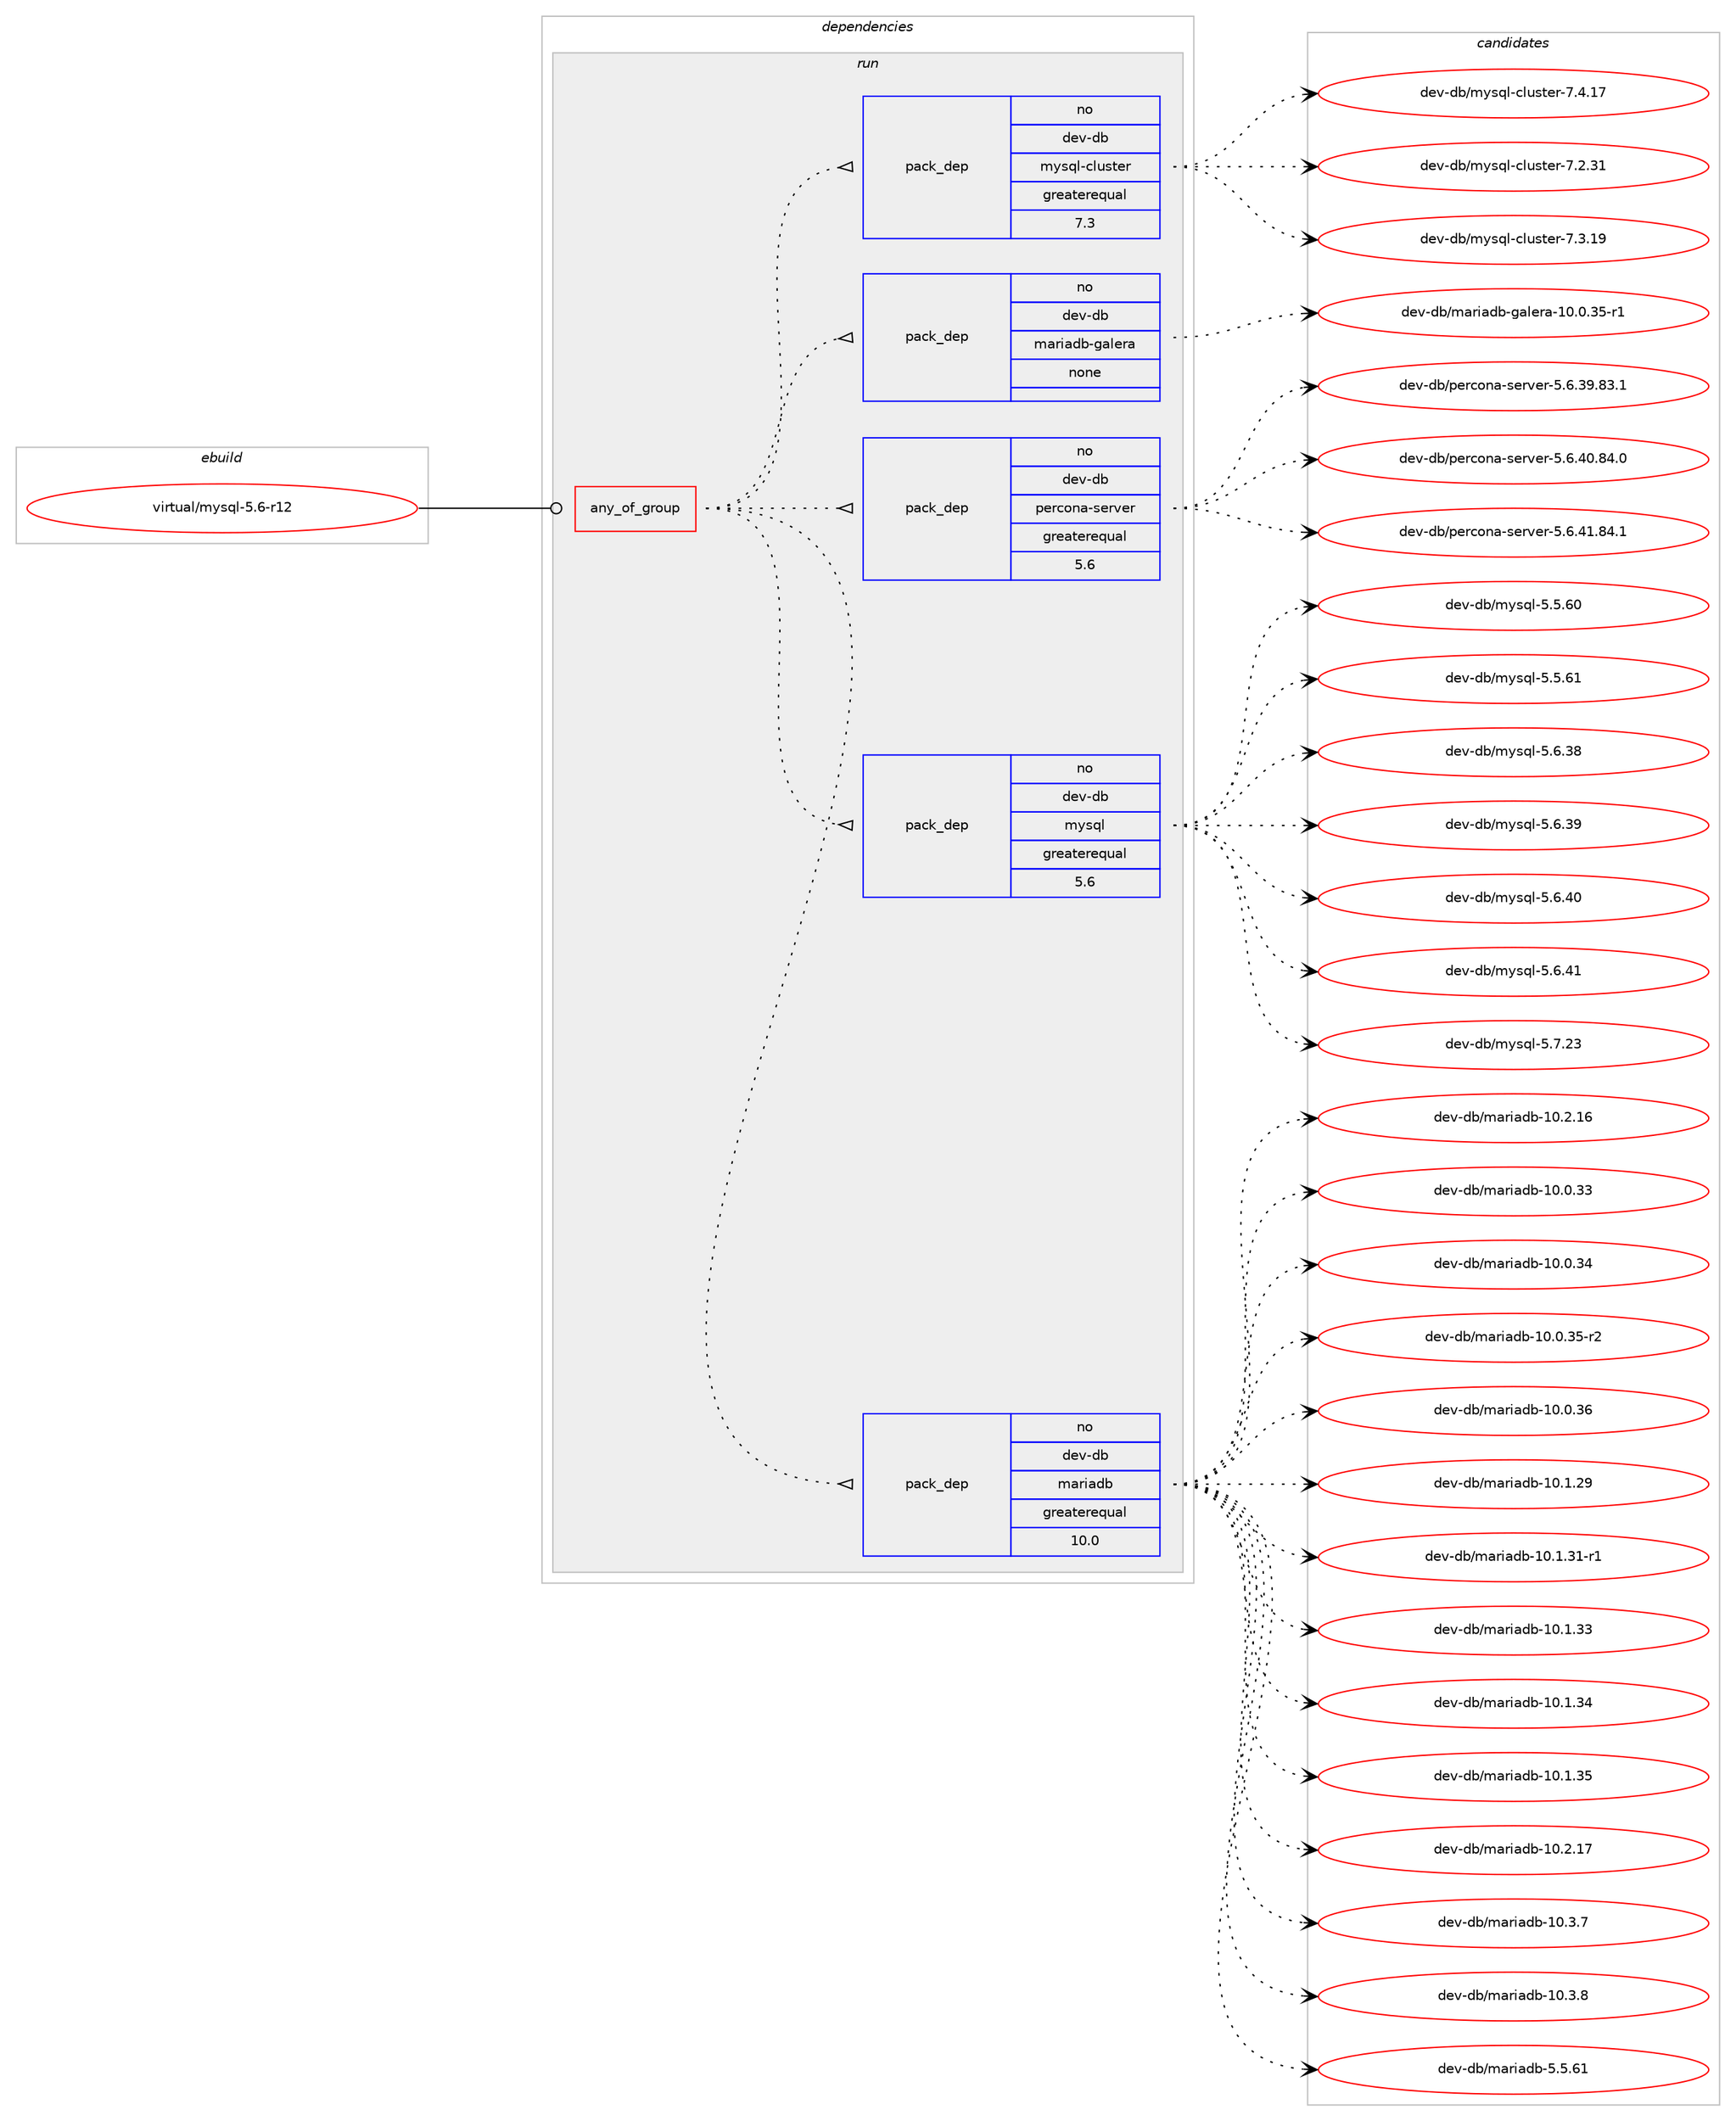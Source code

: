 digraph prolog {

# *************
# Graph options
# *************

newrank=true;
concentrate=true;
compound=true;
graph [rankdir=LR,fontname=Helvetica,fontsize=10,ranksep=1.5];#, ranksep=2.5, nodesep=0.2];
edge  [arrowhead=vee];
node  [fontname=Helvetica,fontsize=10];

# **********
# The ebuild
# **********

subgraph cluster_leftcol {
color=gray;
rank=same;
label=<<i>ebuild</i>>;
id [label="virtual/mysql-5.6-r12", color=red, width=4, href="../virtual/mysql-5.6-r12.svg"];
}

# ****************
# The dependencies
# ****************

subgraph cluster_midcol {
color=gray;
label=<<i>dependencies</i>>;
subgraph cluster_compile {
fillcolor="#eeeeee";
style=filled;
label=<<i>compile</i>>;
}
subgraph cluster_compileandrun {
fillcolor="#eeeeee";
style=filled;
label=<<i>compile and run</i>>;
}
subgraph cluster_run {
fillcolor="#eeeeee";
style=filled;
label=<<i>run</i>>;
subgraph any24 {
dependency1699 [label=<<TABLE BORDER="0" CELLBORDER="1" CELLSPACING="0" CELLPADDING="4"><TR><TD CELLPADDING="10">any_of_group</TD></TR></TABLE>>, shape=none, color=red];subgraph pack1272 {
dependency1700 [label=<<TABLE BORDER="0" CELLBORDER="1" CELLSPACING="0" CELLPADDING="4" WIDTH="220"><TR><TD ROWSPAN="6" CELLPADDING="30">pack_dep</TD></TR><TR><TD WIDTH="110">no</TD></TR><TR><TD>dev-db</TD></TR><TR><TD>mariadb</TD></TR><TR><TD>greaterequal</TD></TR><TR><TD>10.0</TD></TR></TABLE>>, shape=none, color=blue];
}
dependency1699:e -> dependency1700:w [weight=20,style="dotted",arrowhead="oinv"];
subgraph pack1273 {
dependency1701 [label=<<TABLE BORDER="0" CELLBORDER="1" CELLSPACING="0" CELLPADDING="4" WIDTH="220"><TR><TD ROWSPAN="6" CELLPADDING="30">pack_dep</TD></TR><TR><TD WIDTH="110">no</TD></TR><TR><TD>dev-db</TD></TR><TR><TD>mysql</TD></TR><TR><TD>greaterequal</TD></TR><TR><TD>5.6</TD></TR></TABLE>>, shape=none, color=blue];
}
dependency1699:e -> dependency1701:w [weight=20,style="dotted",arrowhead="oinv"];
subgraph pack1274 {
dependency1702 [label=<<TABLE BORDER="0" CELLBORDER="1" CELLSPACING="0" CELLPADDING="4" WIDTH="220"><TR><TD ROWSPAN="6" CELLPADDING="30">pack_dep</TD></TR><TR><TD WIDTH="110">no</TD></TR><TR><TD>dev-db</TD></TR><TR><TD>percona-server</TD></TR><TR><TD>greaterequal</TD></TR><TR><TD>5.6</TD></TR></TABLE>>, shape=none, color=blue];
}
dependency1699:e -> dependency1702:w [weight=20,style="dotted",arrowhead="oinv"];
subgraph pack1275 {
dependency1703 [label=<<TABLE BORDER="0" CELLBORDER="1" CELLSPACING="0" CELLPADDING="4" WIDTH="220"><TR><TD ROWSPAN="6" CELLPADDING="30">pack_dep</TD></TR><TR><TD WIDTH="110">no</TD></TR><TR><TD>dev-db</TD></TR><TR><TD>mariadb-galera</TD></TR><TR><TD>none</TD></TR><TR><TD></TD></TR></TABLE>>, shape=none, color=blue];
}
dependency1699:e -> dependency1703:w [weight=20,style="dotted",arrowhead="oinv"];
subgraph pack1276 {
dependency1704 [label=<<TABLE BORDER="0" CELLBORDER="1" CELLSPACING="0" CELLPADDING="4" WIDTH="220"><TR><TD ROWSPAN="6" CELLPADDING="30">pack_dep</TD></TR><TR><TD WIDTH="110">no</TD></TR><TR><TD>dev-db</TD></TR><TR><TD>mysql-cluster</TD></TR><TR><TD>greaterequal</TD></TR><TR><TD>7.3</TD></TR></TABLE>>, shape=none, color=blue];
}
dependency1699:e -> dependency1704:w [weight=20,style="dotted",arrowhead="oinv"];
}
id:e -> dependency1699:w [weight=20,style="solid",arrowhead="odot"];
}
}

# **************
# The candidates
# **************

subgraph cluster_choices {
rank=same;
color=gray;
label=<<i>candidates</i>>;

subgraph choice1272 {
color=black;
nodesep=1;
choice1001011184510098471099711410597100984549484650464954 [label="dev-db/mariadb-10.2.16", color=red, width=4,href="../dev-db/mariadb-10.2.16.svg"];
choice1001011184510098471099711410597100984549484648465151 [label="dev-db/mariadb-10.0.33", color=red, width=4,href="../dev-db/mariadb-10.0.33.svg"];
choice1001011184510098471099711410597100984549484648465152 [label="dev-db/mariadb-10.0.34", color=red, width=4,href="../dev-db/mariadb-10.0.34.svg"];
choice10010111845100984710997114105971009845494846484651534511450 [label="dev-db/mariadb-10.0.35-r2", color=red, width=4,href="../dev-db/mariadb-10.0.35-r2.svg"];
choice1001011184510098471099711410597100984549484648465154 [label="dev-db/mariadb-10.0.36", color=red, width=4,href="../dev-db/mariadb-10.0.36.svg"];
choice1001011184510098471099711410597100984549484649465057 [label="dev-db/mariadb-10.1.29", color=red, width=4,href="../dev-db/mariadb-10.1.29.svg"];
choice10010111845100984710997114105971009845494846494651494511449 [label="dev-db/mariadb-10.1.31-r1", color=red, width=4,href="../dev-db/mariadb-10.1.31-r1.svg"];
choice1001011184510098471099711410597100984549484649465151 [label="dev-db/mariadb-10.1.33", color=red, width=4,href="../dev-db/mariadb-10.1.33.svg"];
choice1001011184510098471099711410597100984549484649465152 [label="dev-db/mariadb-10.1.34", color=red, width=4,href="../dev-db/mariadb-10.1.34.svg"];
choice1001011184510098471099711410597100984549484649465153 [label="dev-db/mariadb-10.1.35", color=red, width=4,href="../dev-db/mariadb-10.1.35.svg"];
choice1001011184510098471099711410597100984549484650464955 [label="dev-db/mariadb-10.2.17", color=red, width=4,href="../dev-db/mariadb-10.2.17.svg"];
choice10010111845100984710997114105971009845494846514655 [label="dev-db/mariadb-10.3.7", color=red, width=4,href="../dev-db/mariadb-10.3.7.svg"];
choice10010111845100984710997114105971009845494846514656 [label="dev-db/mariadb-10.3.8", color=red, width=4,href="../dev-db/mariadb-10.3.8.svg"];
choice10010111845100984710997114105971009845534653465449 [label="dev-db/mariadb-5.5.61", color=red, width=4,href="../dev-db/mariadb-5.5.61.svg"];
dependency1700:e -> choice1001011184510098471099711410597100984549484650464954:w [style=dotted,weight="100"];
dependency1700:e -> choice1001011184510098471099711410597100984549484648465151:w [style=dotted,weight="100"];
dependency1700:e -> choice1001011184510098471099711410597100984549484648465152:w [style=dotted,weight="100"];
dependency1700:e -> choice10010111845100984710997114105971009845494846484651534511450:w [style=dotted,weight="100"];
dependency1700:e -> choice1001011184510098471099711410597100984549484648465154:w [style=dotted,weight="100"];
dependency1700:e -> choice1001011184510098471099711410597100984549484649465057:w [style=dotted,weight="100"];
dependency1700:e -> choice10010111845100984710997114105971009845494846494651494511449:w [style=dotted,weight="100"];
dependency1700:e -> choice1001011184510098471099711410597100984549484649465151:w [style=dotted,weight="100"];
dependency1700:e -> choice1001011184510098471099711410597100984549484649465152:w [style=dotted,weight="100"];
dependency1700:e -> choice1001011184510098471099711410597100984549484649465153:w [style=dotted,weight="100"];
dependency1700:e -> choice1001011184510098471099711410597100984549484650464955:w [style=dotted,weight="100"];
dependency1700:e -> choice10010111845100984710997114105971009845494846514655:w [style=dotted,weight="100"];
dependency1700:e -> choice10010111845100984710997114105971009845494846514656:w [style=dotted,weight="100"];
dependency1700:e -> choice10010111845100984710997114105971009845534653465449:w [style=dotted,weight="100"];
}
subgraph choice1273 {
color=black;
nodesep=1;
choice10010111845100984710912111511310845534653465448 [label="dev-db/mysql-5.5.60", color=red, width=4,href="../dev-db/mysql-5.5.60.svg"];
choice10010111845100984710912111511310845534653465449 [label="dev-db/mysql-5.5.61", color=red, width=4,href="../dev-db/mysql-5.5.61.svg"];
choice10010111845100984710912111511310845534654465156 [label="dev-db/mysql-5.6.38", color=red, width=4,href="../dev-db/mysql-5.6.38.svg"];
choice10010111845100984710912111511310845534654465157 [label="dev-db/mysql-5.6.39", color=red, width=4,href="../dev-db/mysql-5.6.39.svg"];
choice10010111845100984710912111511310845534654465248 [label="dev-db/mysql-5.6.40", color=red, width=4,href="../dev-db/mysql-5.6.40.svg"];
choice10010111845100984710912111511310845534654465249 [label="dev-db/mysql-5.6.41", color=red, width=4,href="../dev-db/mysql-5.6.41.svg"];
choice10010111845100984710912111511310845534655465051 [label="dev-db/mysql-5.7.23", color=red, width=4,href="../dev-db/mysql-5.7.23.svg"];
dependency1701:e -> choice10010111845100984710912111511310845534653465448:w [style=dotted,weight="100"];
dependency1701:e -> choice10010111845100984710912111511310845534653465449:w [style=dotted,weight="100"];
dependency1701:e -> choice10010111845100984710912111511310845534654465156:w [style=dotted,weight="100"];
dependency1701:e -> choice10010111845100984710912111511310845534654465157:w [style=dotted,weight="100"];
dependency1701:e -> choice10010111845100984710912111511310845534654465248:w [style=dotted,weight="100"];
dependency1701:e -> choice10010111845100984710912111511310845534654465249:w [style=dotted,weight="100"];
dependency1701:e -> choice10010111845100984710912111511310845534655465051:w [style=dotted,weight="100"];
}
subgraph choice1274 {
color=black;
nodesep=1;
choice100101118451009847112101114991111109745115101114118101114455346544651574656514649 [label="dev-db/percona-server-5.6.39.83.1", color=red, width=4,href="../dev-db/percona-server-5.6.39.83.1.svg"];
choice100101118451009847112101114991111109745115101114118101114455346544652484656524648 [label="dev-db/percona-server-5.6.40.84.0", color=red, width=4,href="../dev-db/percona-server-5.6.40.84.0.svg"];
choice100101118451009847112101114991111109745115101114118101114455346544652494656524649 [label="dev-db/percona-server-5.6.41.84.1", color=red, width=4,href="../dev-db/percona-server-5.6.41.84.1.svg"];
dependency1702:e -> choice100101118451009847112101114991111109745115101114118101114455346544651574656514649:w [style=dotted,weight="100"];
dependency1702:e -> choice100101118451009847112101114991111109745115101114118101114455346544652484656524648:w [style=dotted,weight="100"];
dependency1702:e -> choice100101118451009847112101114991111109745115101114118101114455346544652494656524649:w [style=dotted,weight="100"];
}
subgraph choice1275 {
color=black;
nodesep=1;
choice10010111845100984710997114105971009845103971081011149745494846484651534511449 [label="dev-db/mariadb-galera-10.0.35-r1", color=red, width=4,href="../dev-db/mariadb-galera-10.0.35-r1.svg"];
dependency1703:e -> choice10010111845100984710997114105971009845103971081011149745494846484651534511449:w [style=dotted,weight="100"];
}
subgraph choice1276 {
color=black;
nodesep=1;
choice100101118451009847109121115113108459910811711511610111445554650465149 [label="dev-db/mysql-cluster-7.2.31", color=red, width=4,href="../dev-db/mysql-cluster-7.2.31.svg"];
choice100101118451009847109121115113108459910811711511610111445554651464957 [label="dev-db/mysql-cluster-7.3.19", color=red, width=4,href="../dev-db/mysql-cluster-7.3.19.svg"];
choice100101118451009847109121115113108459910811711511610111445554652464955 [label="dev-db/mysql-cluster-7.4.17", color=red, width=4,href="../dev-db/mysql-cluster-7.4.17.svg"];
dependency1704:e -> choice100101118451009847109121115113108459910811711511610111445554650465149:w [style=dotted,weight="100"];
dependency1704:e -> choice100101118451009847109121115113108459910811711511610111445554651464957:w [style=dotted,weight="100"];
dependency1704:e -> choice100101118451009847109121115113108459910811711511610111445554652464955:w [style=dotted,weight="100"];
}
}

}
